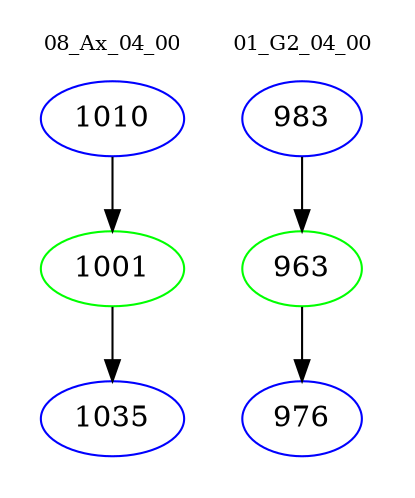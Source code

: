 digraph{
subgraph cluster_0 {
color = white
label = "08_Ax_04_00";
fontsize=10;
T0_1010 [label="1010", color="blue"]
T0_1010 -> T0_1001 [color="black"]
T0_1001 [label="1001", color="green"]
T0_1001 -> T0_1035 [color="black"]
T0_1035 [label="1035", color="blue"]
}
subgraph cluster_1 {
color = white
label = "01_G2_04_00";
fontsize=10;
T1_983 [label="983", color="blue"]
T1_983 -> T1_963 [color="black"]
T1_963 [label="963", color="green"]
T1_963 -> T1_976 [color="black"]
T1_976 [label="976", color="blue"]
}
}
